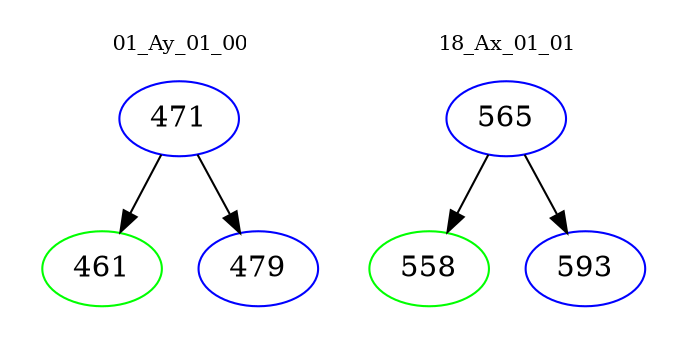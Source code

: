 digraph{
subgraph cluster_0 {
color = white
label = "01_Ay_01_00";
fontsize=10;
T0_471 [label="471", color="blue"]
T0_471 -> T0_461 [color="black"]
T0_461 [label="461", color="green"]
T0_471 -> T0_479 [color="black"]
T0_479 [label="479", color="blue"]
}
subgraph cluster_1 {
color = white
label = "18_Ax_01_01";
fontsize=10;
T1_565 [label="565", color="blue"]
T1_565 -> T1_558 [color="black"]
T1_558 [label="558", color="green"]
T1_565 -> T1_593 [color="black"]
T1_593 [label="593", color="blue"]
}
}
